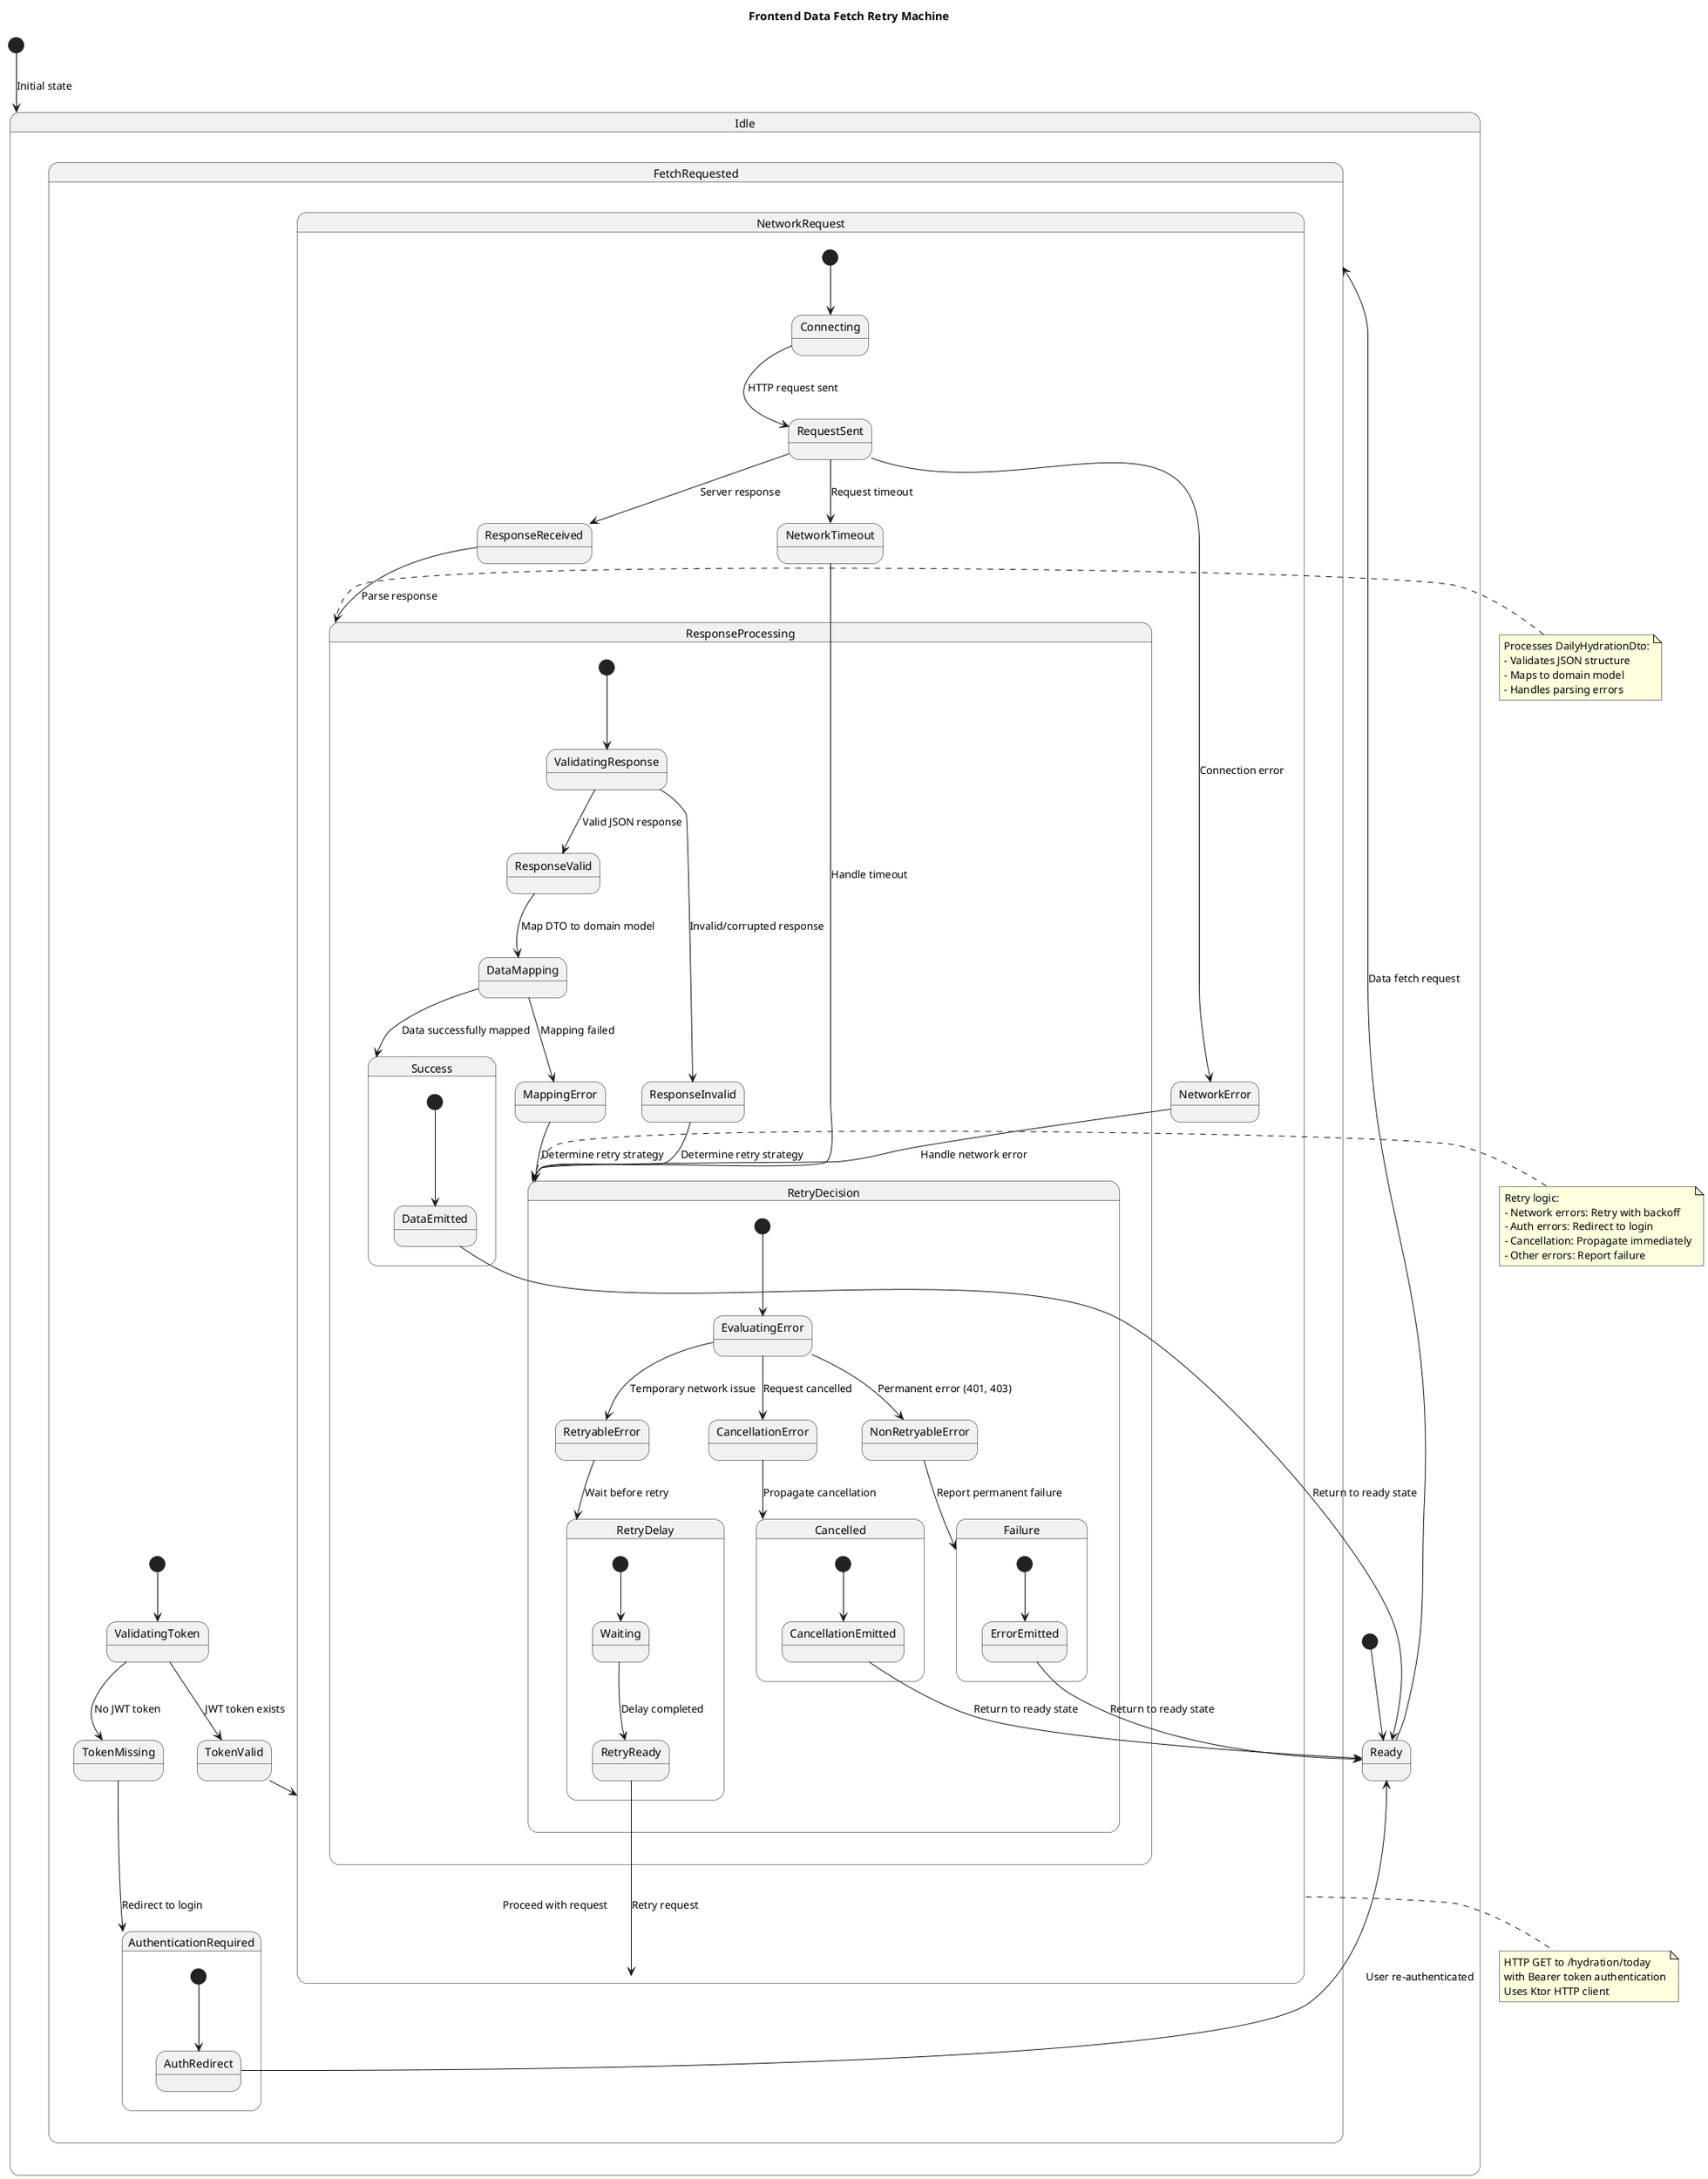 @startuml Frontend Data Fetch Retry Machine

title Frontend Data Fetch Retry Machine

[*] --> Idle : Initial state

state Idle {
    [*] --> Ready
    Ready --> FetchRequested : Data fetch request
}

state FetchRequested {
    [*] --> ValidatingToken
    ValidatingToken --> TokenValid : JWT token exists
    ValidatingToken --> TokenMissing : No JWT token
    
    TokenMissing --> AuthenticationRequired : Redirect to login
    TokenValid --> NetworkRequest : Proceed with request
}

state NetworkRequest {
    [*] --> Connecting
    Connecting --> RequestSent : HTTP request sent
    RequestSent --> ResponseReceived : Server response
    RequestSent --> NetworkTimeout : Request timeout
    RequestSent --> NetworkError : Connection error
    
    ResponseReceived --> ResponseProcessing : Parse response
}

state ResponseProcessing {
    [*] --> ValidatingResponse
    ValidatingResponse --> ResponseValid : Valid JSON response
    ValidatingResponse --> ResponseInvalid : Invalid/corrupted response
    
    ResponseValid --> DataMapping : Map DTO to domain model
    DataMapping --> Success : Data successfully mapped
    DataMapping --> MappingError : Mapping failed
    
    ResponseInvalid --> RetryDecision : Determine retry strategy
    MappingError --> RetryDecision : Determine retry strategy
}

state RetryDecision {
    [*] --> EvaluatingError
    EvaluatingError --> RetryableError : Temporary network issue
    EvaluatingError --> NonRetryableError : Permanent error (401, 403)
    EvaluatingError --> CancellationError : Request cancelled
    
    RetryableError --> RetryDelay : Wait before retry
    NonRetryableError --> Failure : Report permanent failure
    CancellationError --> Cancelled : Propagate cancellation
}

state RetryDelay {
    [*] --> Waiting
    Waiting --> RetryReady : Delay completed
    RetryReady --> NetworkRequest : Retry request
}

state Success {
    [*] --> DataEmitted
    DataEmitted --> Ready : Return to ready state
}

state Failure {
    [*] --> ErrorEmitted
    ErrorEmitted --> Ready : Return to ready state
}

state Cancelled {
    [*] --> CancellationEmitted
    CancellationEmitted --> Ready : Return to ready state
}

state AuthenticationRequired {
    [*] --> AuthRedirect
    AuthRedirect --> Ready : User re-authenticated
}

NetworkTimeout --> RetryDecision : Handle timeout
NetworkError --> RetryDecision : Handle network error

note right of NetworkRequest
  HTTP GET to /hydration/today
  with Bearer token authentication
  Uses Ktor HTTP client
end note

note right of RetryDecision
  Retry logic:
  - Network errors: Retry with backoff
  - Auth errors: Redirect to login
  - Cancellation: Propagate immediately
  - Other errors: Report failure
end note

note left of ResponseProcessing
  Processes DailyHydrationDto:
  - Validates JSON structure
  - Maps to domain model
  - Handles parsing errors
end note

@enduml 